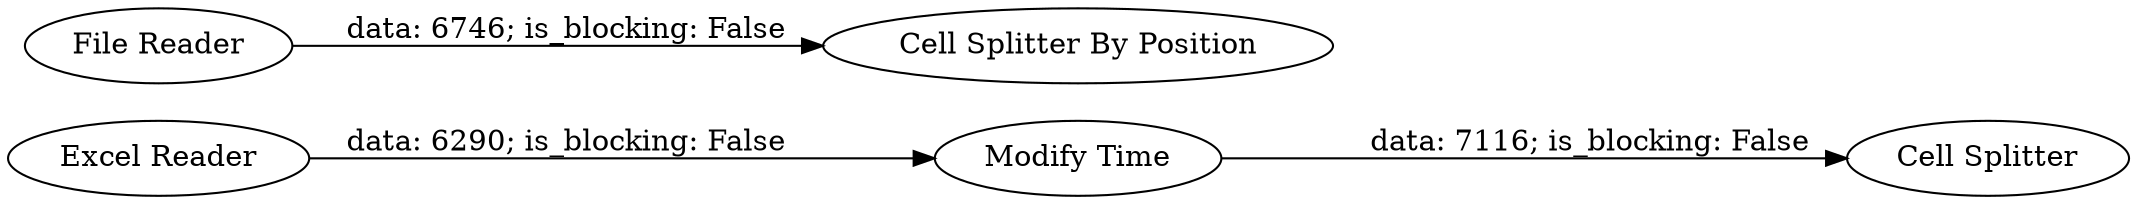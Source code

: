 digraph {
	"9031295180806943353_3" [label="Modify Time"]
	"9031295180806943353_5" [label="Cell Splitter By Position"]
	"9031295180806943353_4" [label="File Reader"]
	"9031295180806943353_2" [label="Cell Splitter"]
	"9031295180806943353_1" [label="Excel Reader"]
	"9031295180806943353_1" -> "9031295180806943353_3" [label="data: 6290; is_blocking: False"]
	"9031295180806943353_3" -> "9031295180806943353_2" [label="data: 7116; is_blocking: False"]
	"9031295180806943353_4" -> "9031295180806943353_5" [label="data: 6746; is_blocking: False"]
	rankdir=LR
}
